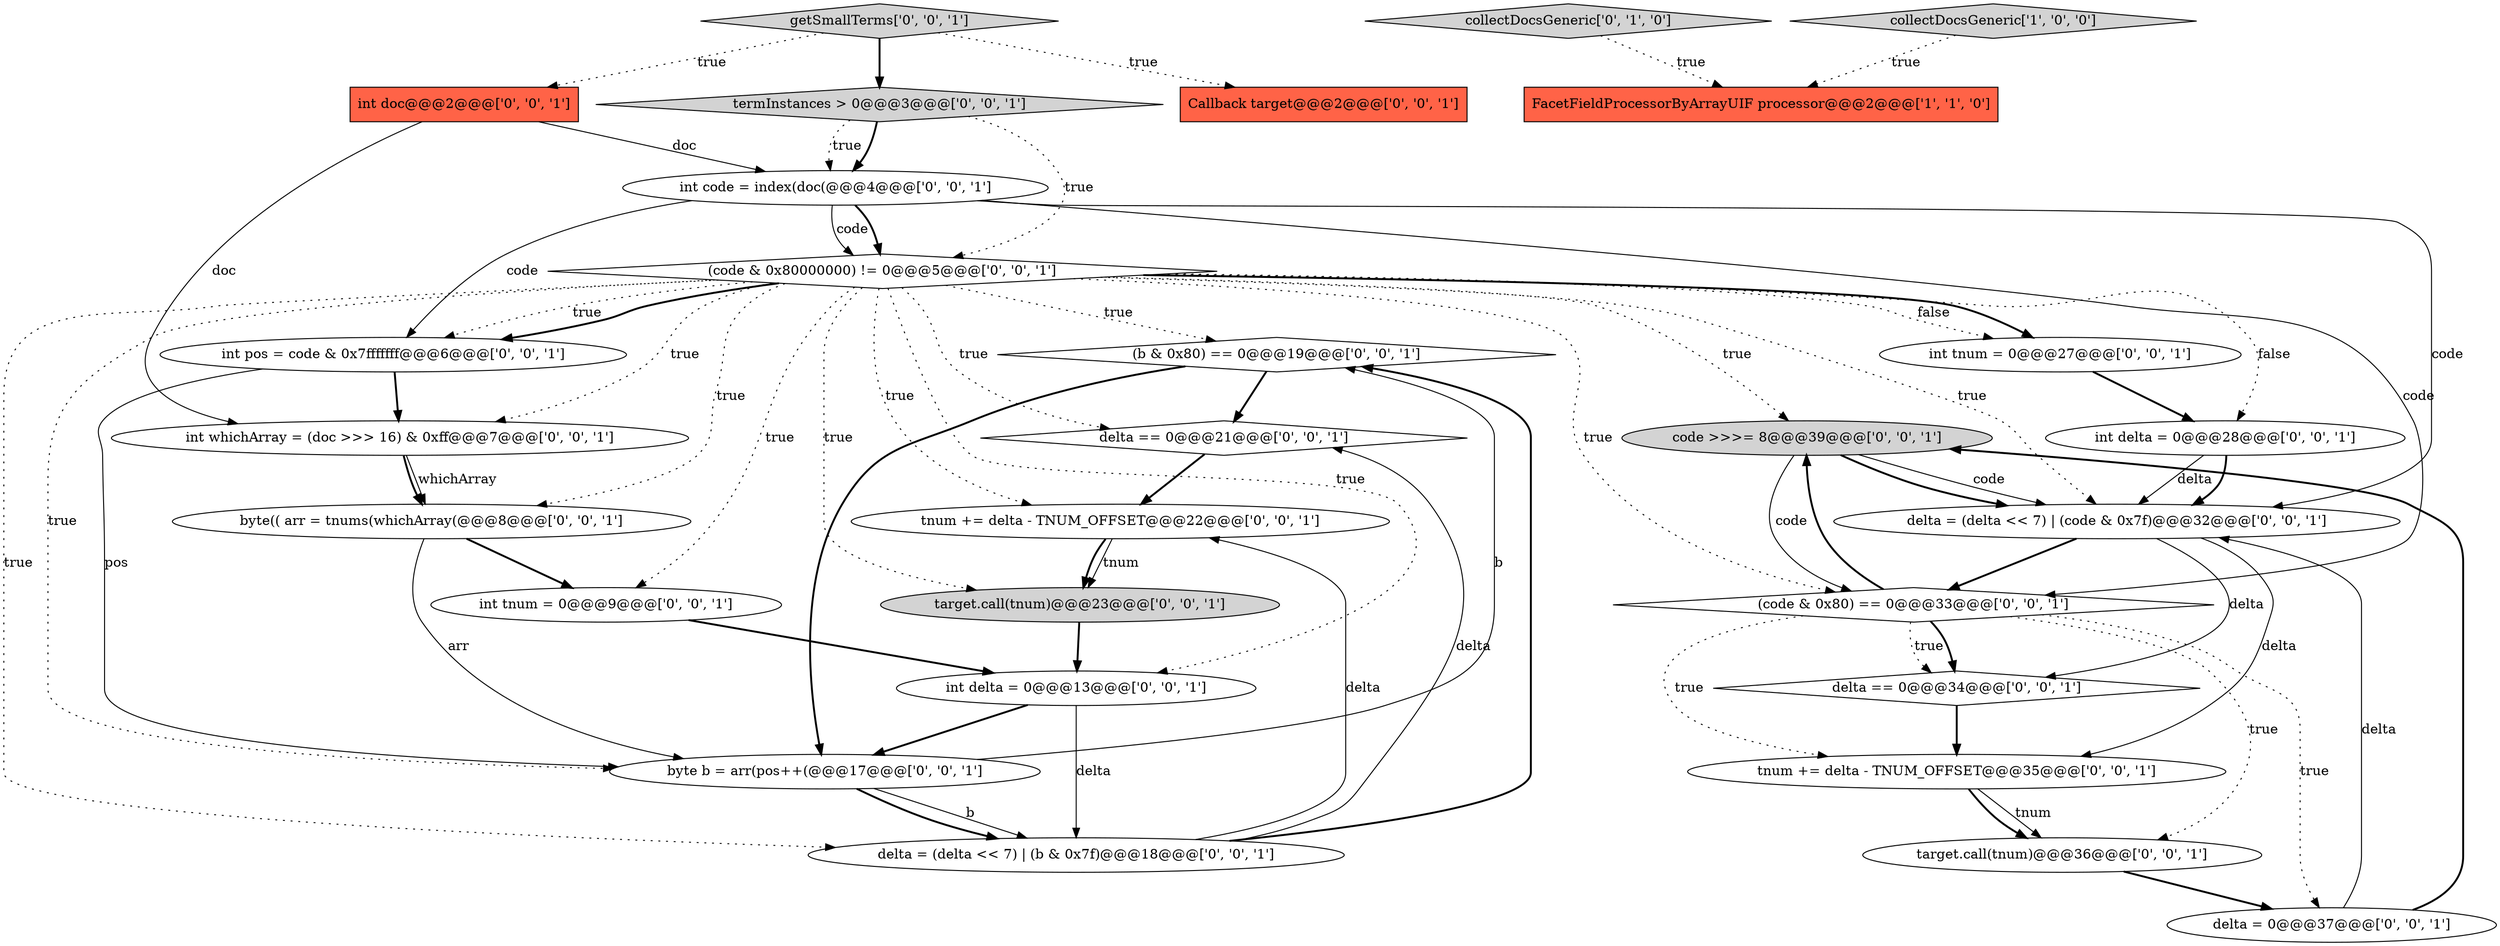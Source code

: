 digraph {
4 [style = filled, label = "(b & 0x80) == 0@@@19@@@['0', '0', '1']", fillcolor = white, shape = diamond image = "AAA0AAABBB3BBB"];
13 [style = filled, label = "int doc@@@2@@@['0', '0', '1']", fillcolor = tomato, shape = box image = "AAA0AAABBB3BBB"];
28 [style = filled, label = "int pos = code & 0x7fffffff@@@6@@@['0', '0', '1']", fillcolor = white, shape = ellipse image = "AAA0AAABBB3BBB"];
12 [style = filled, label = "delta = (delta << 7) | (b & 0x7f)@@@18@@@['0', '0', '1']", fillcolor = white, shape = ellipse image = "AAA0AAABBB3BBB"];
14 [style = filled, label = "Callback target@@@2@@@['0', '0', '1']", fillcolor = tomato, shape = box image = "AAA0AAABBB3BBB"];
6 [style = filled, label = "getSmallTerms['0', '0', '1']", fillcolor = lightgray, shape = diamond image = "AAA0AAABBB3BBB"];
1 [style = filled, label = "FacetFieldProcessorByArrayUIF processor@@@2@@@['1', '1', '0']", fillcolor = tomato, shape = box image = "AAA0AAABBB1BBB"];
2 [style = filled, label = "collectDocsGeneric['0', '1', '0']", fillcolor = lightgray, shape = diamond image = "AAA0AAABBB2BBB"];
21 [style = filled, label = "code >>>= 8@@@39@@@['0', '0', '1']", fillcolor = lightgray, shape = ellipse image = "AAA0AAABBB3BBB"];
10 [style = filled, label = "(code & 0x80000000) != 0@@@5@@@['0', '0', '1']", fillcolor = white, shape = diamond image = "AAA0AAABBB3BBB"];
18 [style = filled, label = "tnum += delta - TNUM_OFFSET@@@35@@@['0', '0', '1']", fillcolor = white, shape = ellipse image = "AAA0AAABBB3BBB"];
25 [style = filled, label = "target.call(tnum)@@@23@@@['0', '0', '1']", fillcolor = lightgray, shape = ellipse image = "AAA0AAABBB3BBB"];
20 [style = filled, label = "delta == 0@@@21@@@['0', '0', '1']", fillcolor = white, shape = diamond image = "AAA0AAABBB3BBB"];
16 [style = filled, label = "int code = index(doc(@@@4@@@['0', '0', '1']", fillcolor = white, shape = ellipse image = "AAA0AAABBB3BBB"];
3 [style = filled, label = "delta = (delta << 7) | (code & 0x7f)@@@32@@@['0', '0', '1']", fillcolor = white, shape = ellipse image = "AAA0AAABBB3BBB"];
15 [style = filled, label = "target.call(tnum)@@@36@@@['0', '0', '1']", fillcolor = white, shape = ellipse image = "AAA0AAABBB3BBB"];
22 [style = filled, label = "delta == 0@@@34@@@['0', '0', '1']", fillcolor = white, shape = diamond image = "AAA0AAABBB3BBB"];
26 [style = filled, label = "tnum += delta - TNUM_OFFSET@@@22@@@['0', '0', '1']", fillcolor = white, shape = ellipse image = "AAA0AAABBB3BBB"];
5 [style = filled, label = "int delta = 0@@@13@@@['0', '0', '1']", fillcolor = white, shape = ellipse image = "AAA0AAABBB3BBB"];
24 [style = filled, label = "int whichArray = (doc >>> 16) & 0xff@@@7@@@['0', '0', '1']", fillcolor = white, shape = ellipse image = "AAA0AAABBB3BBB"];
9 [style = filled, label = "termInstances > 0@@@3@@@['0', '0', '1']", fillcolor = lightgray, shape = diamond image = "AAA0AAABBB3BBB"];
7 [style = filled, label = "byte(( arr = tnums(whichArray(@@@8@@@['0', '0', '1']", fillcolor = white, shape = ellipse image = "AAA0AAABBB3BBB"];
27 [style = filled, label = "int tnum = 0@@@27@@@['0', '0', '1']", fillcolor = white, shape = ellipse image = "AAA0AAABBB3BBB"];
8 [style = filled, label = "(code & 0x80) == 0@@@33@@@['0', '0', '1']", fillcolor = white, shape = diamond image = "AAA0AAABBB3BBB"];
17 [style = filled, label = "int delta = 0@@@28@@@['0', '0', '1']", fillcolor = white, shape = ellipse image = "AAA0AAABBB3BBB"];
23 [style = filled, label = "int tnum = 0@@@9@@@['0', '0', '1']", fillcolor = white, shape = ellipse image = "AAA0AAABBB3BBB"];
11 [style = filled, label = "delta = 0@@@37@@@['0', '0', '1']", fillcolor = white, shape = ellipse image = "AAA0AAABBB3BBB"];
19 [style = filled, label = "byte b = arr(pos++(@@@17@@@['0', '0', '1']", fillcolor = white, shape = ellipse image = "AAA0AAABBB3BBB"];
0 [style = filled, label = "collectDocsGeneric['1', '0', '0']", fillcolor = lightgray, shape = diamond image = "AAA0AAABBB1BBB"];
16->10 [style = solid, label="code"];
12->20 [style = solid, label="delta"];
7->23 [style = bold, label=""];
8->11 [style = dotted, label="true"];
13->16 [style = solid, label="doc"];
3->18 [style = solid, label="delta"];
5->19 [style = bold, label=""];
16->3 [style = solid, label="code"];
0->1 [style = dotted, label="true"];
21->3 [style = bold, label=""];
11->21 [style = bold, label=""];
10->3 [style = dotted, label="true"];
24->7 [style = bold, label=""];
10->12 [style = dotted, label="true"];
12->26 [style = solid, label="delta"];
9->16 [style = bold, label=""];
12->4 [style = bold, label=""];
10->28 [style = dotted, label="true"];
10->27 [style = bold, label=""];
10->17 [style = dotted, label="false"];
6->14 [style = dotted, label="true"];
13->24 [style = solid, label="doc"];
24->7 [style = solid, label="whichArray"];
19->12 [style = solid, label="b"];
17->3 [style = solid, label="delta"];
10->7 [style = dotted, label="true"];
10->28 [style = bold, label=""];
17->3 [style = bold, label=""];
8->22 [style = dotted, label="true"];
3->22 [style = solid, label="delta"];
26->25 [style = solid, label="tnum"];
11->3 [style = solid, label="delta"];
16->10 [style = bold, label=""];
4->20 [style = bold, label=""];
9->10 [style = dotted, label="true"];
28->19 [style = solid, label="pos"];
21->3 [style = solid, label="code"];
8->21 [style = bold, label=""];
6->9 [style = bold, label=""];
6->13 [style = dotted, label="true"];
2->1 [style = dotted, label="true"];
26->25 [style = bold, label=""];
8->15 [style = dotted, label="true"];
28->24 [style = bold, label=""];
4->19 [style = bold, label=""];
10->26 [style = dotted, label="true"];
10->25 [style = dotted, label="true"];
25->5 [style = bold, label=""];
10->4 [style = dotted, label="true"];
10->8 [style = dotted, label="true"];
5->12 [style = solid, label="delta"];
27->17 [style = bold, label=""];
15->11 [style = bold, label=""];
10->24 [style = dotted, label="true"];
8->22 [style = bold, label=""];
7->19 [style = solid, label="arr"];
23->5 [style = bold, label=""];
3->8 [style = bold, label=""];
22->18 [style = bold, label=""];
9->16 [style = dotted, label="true"];
10->23 [style = dotted, label="true"];
10->21 [style = dotted, label="true"];
16->28 [style = solid, label="code"];
10->19 [style = dotted, label="true"];
10->20 [style = dotted, label="true"];
21->8 [style = solid, label="code"];
16->8 [style = solid, label="code"];
8->18 [style = dotted, label="true"];
19->12 [style = bold, label=""];
20->26 [style = bold, label=""];
10->27 [style = dotted, label="false"];
19->4 [style = solid, label="b"];
10->5 [style = dotted, label="true"];
18->15 [style = solid, label="tnum"];
18->15 [style = bold, label=""];
}
